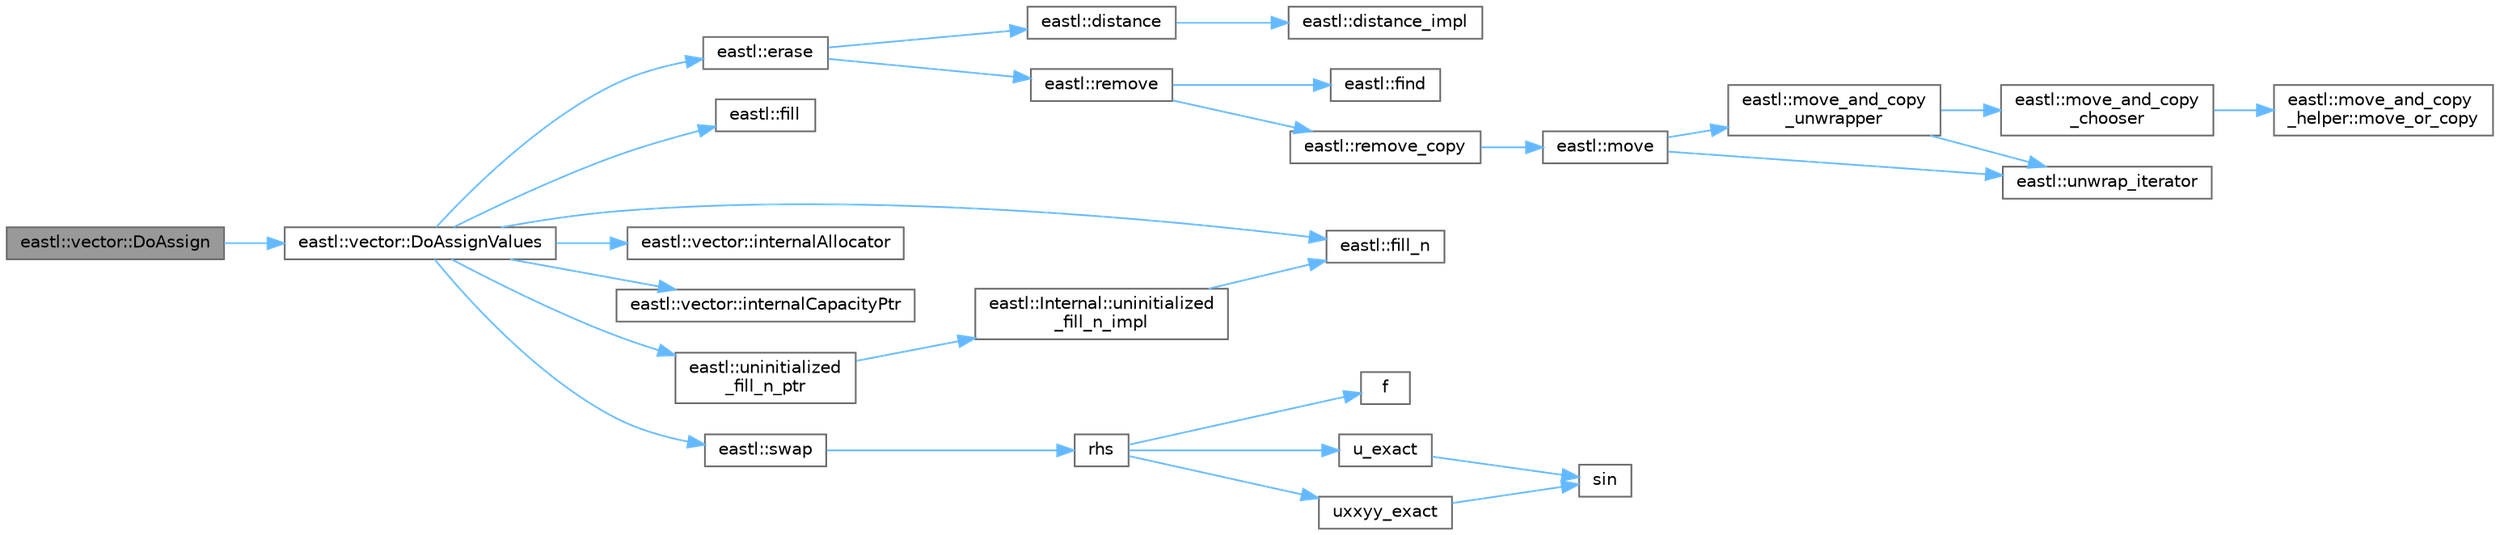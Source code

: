 digraph "eastl::vector::DoAssign"
{
 // LATEX_PDF_SIZE
  bgcolor="transparent";
  edge [fontname=Helvetica,fontsize=10,labelfontname=Helvetica,labelfontsize=10];
  node [fontname=Helvetica,fontsize=10,shape=box,height=0.2,width=0.4];
  rankdir="LR";
  Node1 [id="Node000001",label="eastl::vector::DoAssign",height=0.2,width=0.4,color="gray40", fillcolor="grey60", style="filled", fontcolor="black",tooltip=" "];
  Node1 -> Node2 [id="edge28_Node000001_Node000002",color="steelblue1",style="solid",tooltip=" "];
  Node2 [id="Node000002",label="eastl::vector::DoAssignValues",height=0.2,width=0.4,color="grey40", fillcolor="white", style="filled",URL="$classeastl_1_1vector.html#ac9dec2c45a6d0ea9b2119aebcb638f9b",tooltip=" "];
  Node2 -> Node3 [id="edge29_Node000002_Node000003",color="steelblue1",style="solid",tooltip=" "];
  Node3 [id="Node000003",label="eastl::erase",height=0.2,width=0.4,color="grey40", fillcolor="white", style="filled",URL="$namespaceeastl.html#a75d8cac5cad3f9f56a904885dfe232c4",tooltip=" "];
  Node3 -> Node4 [id="edge30_Node000003_Node000004",color="steelblue1",style="solid",tooltip=" "];
  Node4 [id="Node000004",label="eastl::distance",height=0.2,width=0.4,color="grey40", fillcolor="white", style="filled",URL="$namespaceeastl.html#ab917da722315c1690092f5014763fa32",tooltip=" "];
  Node4 -> Node5 [id="edge31_Node000004_Node000005",color="steelblue1",style="solid",tooltip=" "];
  Node5 [id="Node000005",label="eastl::distance_impl",height=0.2,width=0.4,color="grey40", fillcolor="white", style="filled",URL="$namespaceeastl.html#abecf463555859450615dad4a1887f777",tooltip=" "];
  Node3 -> Node6 [id="edge32_Node000003_Node000006",color="steelblue1",style="solid",tooltip=" "];
  Node6 [id="Node000006",label="eastl::remove",height=0.2,width=0.4,color="grey40", fillcolor="white", style="filled",URL="$namespaceeastl.html#a1b3d2af5677205f2e7f9c0ddd434396a",tooltip=" "];
  Node6 -> Node7 [id="edge33_Node000006_Node000007",color="steelblue1",style="solid",tooltip=" "];
  Node7 [id="Node000007",label="eastl::find",height=0.2,width=0.4,color="grey40", fillcolor="white", style="filled",URL="$namespaceeastl.html#a23d0611e8e0db77c52a142b65d7522c4",tooltip=" "];
  Node6 -> Node8 [id="edge34_Node000006_Node000008",color="steelblue1",style="solid",tooltip=" "];
  Node8 [id="Node000008",label="eastl::remove_copy",height=0.2,width=0.4,color="grey40", fillcolor="white", style="filled",URL="$namespaceeastl.html#a45664812c389182951e646de5d2fc640",tooltip=" "];
  Node8 -> Node9 [id="edge35_Node000008_Node000009",color="steelblue1",style="solid",tooltip=" "];
  Node9 [id="Node000009",label="eastl::move",height=0.2,width=0.4,color="grey40", fillcolor="white", style="filled",URL="$namespaceeastl.html#a58ada88d74ffe16bba892a0ccccc8aba",tooltip=" "];
  Node9 -> Node10 [id="edge36_Node000009_Node000010",color="steelblue1",style="solid",tooltip=" "];
  Node10 [id="Node000010",label="eastl::move_and_copy\l_unwrapper",height=0.2,width=0.4,color="grey40", fillcolor="white", style="filled",URL="$namespaceeastl.html#a661e609e51ae177a723acb076d9fcb52",tooltip=" "];
  Node10 -> Node11 [id="edge37_Node000010_Node000011",color="steelblue1",style="solid",tooltip=" "];
  Node11 [id="Node000011",label="eastl::move_and_copy\l_chooser",height=0.2,width=0.4,color="grey40", fillcolor="white", style="filled",URL="$namespaceeastl.html#a69a59b58a0b86c06c81fd89a94cff90d",tooltip=" "];
  Node11 -> Node12 [id="edge38_Node000011_Node000012",color="steelblue1",style="solid",tooltip=" "];
  Node12 [id="Node000012",label="eastl::move_and_copy\l_helper::move_or_copy",height=0.2,width=0.4,color="grey40", fillcolor="white", style="filled",URL="$structeastl_1_1move__and__copy__helper.html#aa9de7d135fbe5ddb02a94513283cf77b",tooltip=" "];
  Node10 -> Node13 [id="edge39_Node000010_Node000013",color="steelblue1",style="solid",tooltip=" "];
  Node13 [id="Node000013",label="eastl::unwrap_iterator",height=0.2,width=0.4,color="grey40", fillcolor="white", style="filled",URL="$namespaceeastl.html#a82f343209a121c16468a124327e2d303",tooltip=" "];
  Node9 -> Node13 [id="edge40_Node000009_Node000013",color="steelblue1",style="solid",tooltip=" "];
  Node2 -> Node14 [id="edge41_Node000002_Node000014",color="steelblue1",style="solid",tooltip=" "];
  Node14 [id="Node000014",label="eastl::fill",height=0.2,width=0.4,color="grey40", fillcolor="white", style="filled",URL="$namespaceeastl.html#a46734ee4d1a924a12ed3d4ca8021925a",tooltip=" "];
  Node2 -> Node15 [id="edge42_Node000002_Node000015",color="steelblue1",style="solid",tooltip=" "];
  Node15 [id="Node000015",label="eastl::fill_n",height=0.2,width=0.4,color="grey40", fillcolor="white", style="filled",URL="$namespaceeastl.html#a0fd414d6d35532dcb44146e048d4a680",tooltip=" "];
  Node2 -> Node16 [id="edge43_Node000002_Node000016",color="steelblue1",style="solid",tooltip=" "];
  Node16 [id="Node000016",label="eastl::vector::internalAllocator",height=0.2,width=0.4,color="grey40", fillcolor="white", style="filled",URL="$classeastl_1_1vector.html#aae15a86c95ff95a5cfbb44ca98ce755e",tooltip=" "];
  Node2 -> Node17 [id="edge44_Node000002_Node000017",color="steelblue1",style="solid",tooltip=" "];
  Node17 [id="Node000017",label="eastl::vector::internalCapacityPtr",height=0.2,width=0.4,color="grey40", fillcolor="white", style="filled",URL="$classeastl_1_1vector.html#ae9f7a80149a259ac506fd513bc213dd0",tooltip=" "];
  Node2 -> Node18 [id="edge45_Node000002_Node000018",color="steelblue1",style="solid",tooltip=" "];
  Node18 [id="Node000018",label="eastl::swap",height=0.2,width=0.4,color="grey40", fillcolor="white", style="filled",URL="$namespaceeastl.html#a98898432a5e178e354c5af6abeb58f8b",tooltip=" "];
  Node18 -> Node19 [id="edge46_Node000018_Node000019",color="steelblue1",style="solid",tooltip=" "];
  Node19 [id="Node000019",label="rhs",height=0.2,width=0.4,color="grey40", fillcolor="white", style="filled",URL="$poisson_8cpp.html#a38c677f5cc4e47bc7505aef707c1bb83",tooltip=" "];
  Node19 -> Node20 [id="edge47_Node000019_Node000020",color="steelblue1",style="solid",tooltip=" "];
  Node20 [id="Node000020",label="f",height=0.2,width=0.4,color="grey40", fillcolor="white", style="filled",URL="$cxx11__tensor__map_8cpp.html#a7f507fea02198f6cb81c86640c7b1a4e",tooltip=" "];
  Node19 -> Node21 [id="edge48_Node000019_Node000021",color="steelblue1",style="solid",tooltip=" "];
  Node21 [id="Node000021",label="u_exact",height=0.2,width=0.4,color="grey40", fillcolor="white", style="filled",URL="$poisson_8cpp.html#a06fc16c4676f839f8de736a6791b6862",tooltip=" "];
  Node21 -> Node22 [id="edge49_Node000021_Node000022",color="steelblue1",style="solid",tooltip=" "];
  Node22 [id="Node000022",label="sin",height=0.2,width=0.4,color="grey40", fillcolor="white", style="filled",URL="$_array_cwise_unary_ops_8h.html#a9cfb0ea58bd813510a9e2db18a5e49f0",tooltip=" "];
  Node19 -> Node23 [id="edge50_Node000019_Node000023",color="steelblue1",style="solid",tooltip=" "];
  Node23 [id="Node000023",label="uxxyy_exact",height=0.2,width=0.4,color="grey40", fillcolor="white", style="filled",URL="$poisson_8cpp.html#a557a61cf12d143424a35123b14048a22",tooltip=" "];
  Node23 -> Node22 [id="edge51_Node000023_Node000022",color="steelblue1",style="solid",tooltip=" "];
  Node2 -> Node24 [id="edge52_Node000002_Node000024",color="steelblue1",style="solid",tooltip=" "];
  Node24 [id="Node000024",label="eastl::uninitialized\l_fill_n_ptr",height=0.2,width=0.4,color="grey40", fillcolor="white", style="filled",URL="$namespaceeastl.html#ae070d3e292acdf9acc68889f0598ff34",tooltip=" "];
  Node24 -> Node25 [id="edge53_Node000024_Node000025",color="steelblue1",style="solid",tooltip=" "];
  Node25 [id="Node000025",label="eastl::Internal::uninitialized\l_fill_n_impl",height=0.2,width=0.4,color="grey40", fillcolor="white", style="filled",URL="$namespaceeastl_1_1_internal.html#a59478cbd04bbff367e7d3a4f9aff50a7",tooltip=" "];
  Node25 -> Node15 [id="edge54_Node000025_Node000015",color="steelblue1",style="solid",tooltip=" "];
}
